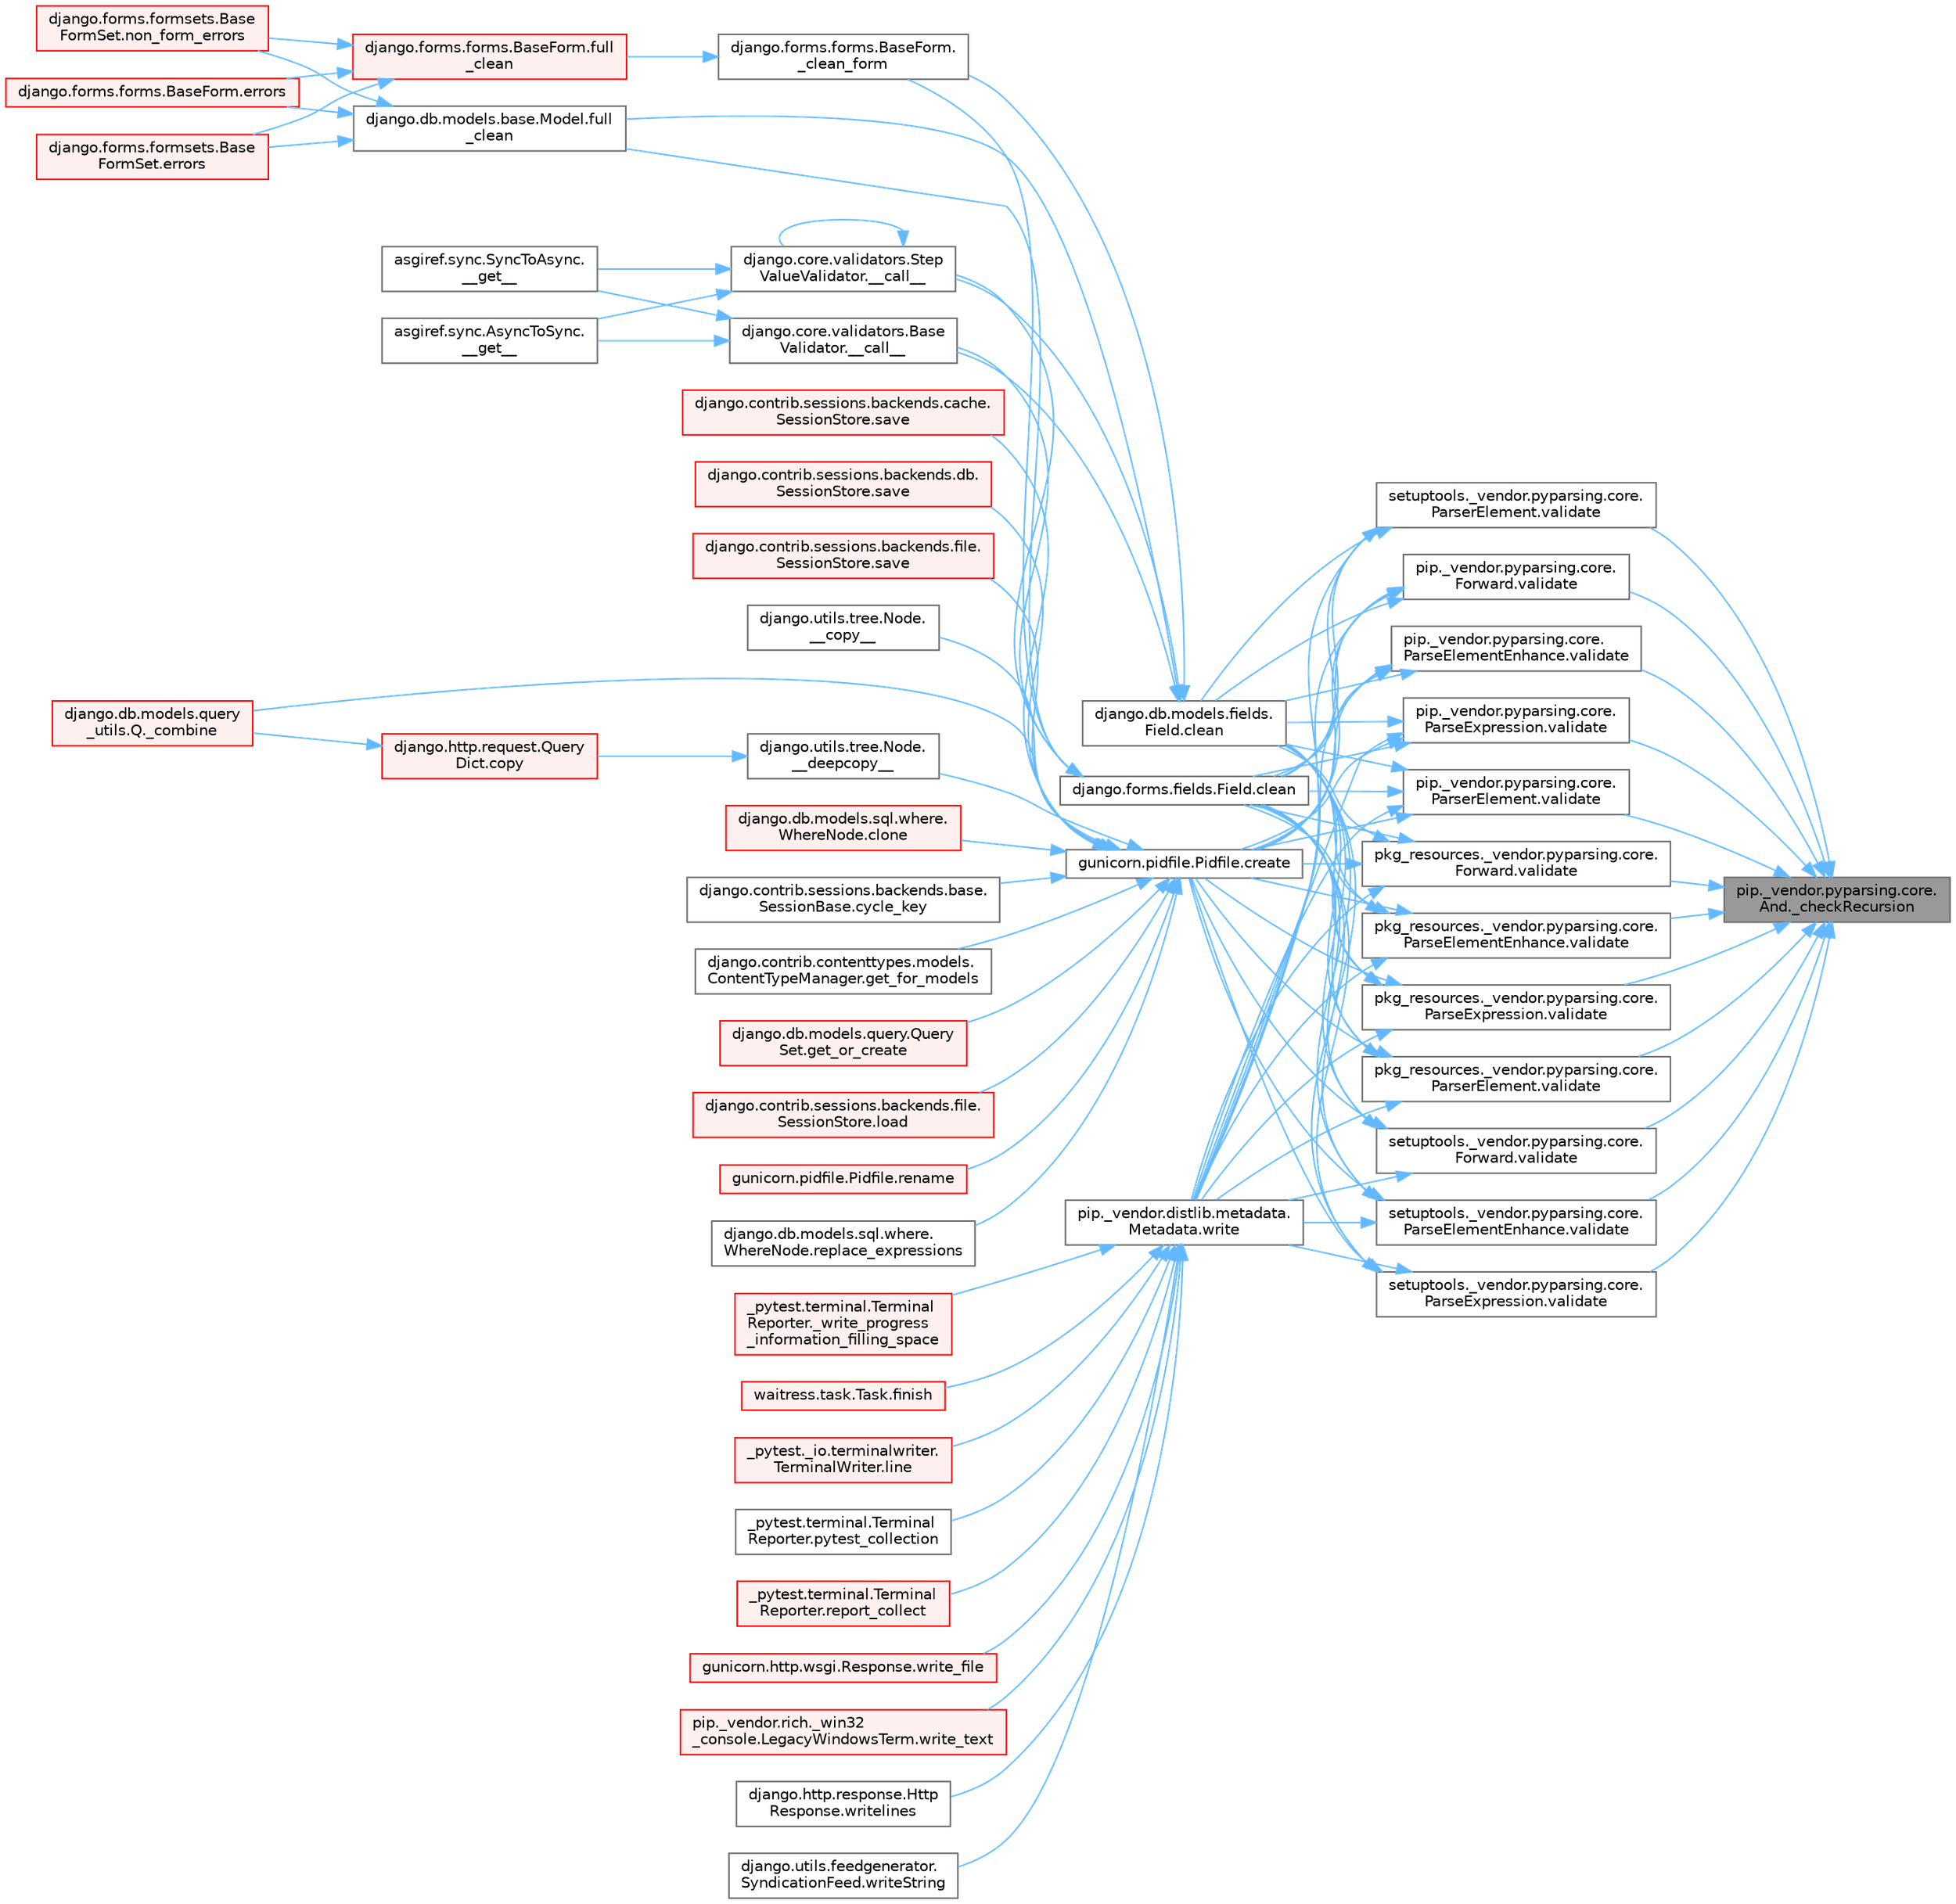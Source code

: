 digraph "pip._vendor.pyparsing.core.And._checkRecursion"
{
 // LATEX_PDF_SIZE
  bgcolor="transparent";
  edge [fontname=Helvetica,fontsize=10,labelfontname=Helvetica,labelfontsize=10];
  node [fontname=Helvetica,fontsize=10,shape=box,height=0.2,width=0.4];
  rankdir="RL";
  Node1 [id="Node000001",label="pip._vendor.pyparsing.core.\lAnd._checkRecursion",height=0.2,width=0.4,color="gray40", fillcolor="grey60", style="filled", fontcolor="black",tooltip=" "];
  Node1 -> Node2 [id="edge1_Node000001_Node000002",dir="back",color="steelblue1",style="solid",tooltip=" "];
  Node2 [id="Node000002",label="pip._vendor.pyparsing.core.\lForward.validate",height=0.2,width=0.4,color="grey40", fillcolor="white", style="filled",URL="$classpip_1_1__vendor_1_1pyparsing_1_1core_1_1_forward.html#a0f28b1d87a4cdc161454f9d3a7d19dea",tooltip=" "];
  Node2 -> Node3 [id="edge2_Node000002_Node000003",dir="back",color="steelblue1",style="solid",tooltip=" "];
  Node3 [id="Node000003",label="django.db.models.fields.\lField.clean",height=0.2,width=0.4,color="grey40", fillcolor="white", style="filled",URL="$classdjango_1_1db_1_1models_1_1fields_1_1_field.html#a4882fa20e9148ee8315b937e9cea41bf",tooltip=" "];
  Node3 -> Node4 [id="edge3_Node000003_Node000004",dir="back",color="steelblue1",style="solid",tooltip=" "];
  Node4 [id="Node000004",label="django.core.validators.Base\lValidator.__call__",height=0.2,width=0.4,color="grey40", fillcolor="white", style="filled",URL="$classdjango_1_1core_1_1validators_1_1_base_validator.html#ac718256582df714e061c6b927e045d12",tooltip=" "];
  Node4 -> Node5 [id="edge4_Node000004_Node000005",dir="back",color="steelblue1",style="solid",tooltip=" "];
  Node5 [id="Node000005",label="asgiref.sync.AsyncToSync.\l__get__",height=0.2,width=0.4,color="grey40", fillcolor="white", style="filled",URL="$classasgiref_1_1sync_1_1_async_to_sync.html#a23e9ef7a73da98dad9e3f4e65846969b",tooltip=" "];
  Node4 -> Node6 [id="edge5_Node000004_Node000006",dir="back",color="steelblue1",style="solid",tooltip=" "];
  Node6 [id="Node000006",label="asgiref.sync.SyncToAsync.\l__get__",height=0.2,width=0.4,color="grey40", fillcolor="white", style="filled",URL="$classasgiref_1_1sync_1_1_sync_to_async.html#aebdfbe3f01079a529fd2f39810597381",tooltip=" "];
  Node3 -> Node7 [id="edge6_Node000003_Node000007",dir="back",color="steelblue1",style="solid",tooltip=" "];
  Node7 [id="Node000007",label="django.core.validators.Step\lValueValidator.__call__",height=0.2,width=0.4,color="grey40", fillcolor="white", style="filled",URL="$classdjango_1_1core_1_1validators_1_1_step_value_validator.html#aebdbf74fe74c5b999350df9c1852714c",tooltip=" "];
  Node7 -> Node7 [id="edge7_Node000007_Node000007",dir="back",color="steelblue1",style="solid",tooltip=" "];
  Node7 -> Node5 [id="edge8_Node000007_Node000005",dir="back",color="steelblue1",style="solid",tooltip=" "];
  Node7 -> Node6 [id="edge9_Node000007_Node000006",dir="back",color="steelblue1",style="solid",tooltip=" "];
  Node3 -> Node8 [id="edge10_Node000003_Node000008",dir="back",color="steelblue1",style="solid",tooltip=" "];
  Node8 [id="Node000008",label="django.forms.forms.BaseForm.\l_clean_form",height=0.2,width=0.4,color="grey40", fillcolor="white", style="filled",URL="$classdjango_1_1forms_1_1forms_1_1_base_form.html#ae5eed108001c1a75985b75174fe23f1f",tooltip=" "];
  Node8 -> Node9 [id="edge11_Node000008_Node000009",dir="back",color="steelblue1",style="solid",tooltip=" "];
  Node9 [id="Node000009",label="django.forms.forms.BaseForm.full\l_clean",height=0.2,width=0.4,color="red", fillcolor="#FFF0F0", style="filled",URL="$classdjango_1_1forms_1_1forms_1_1_base_form.html#a396d2448f658dc84a0f0b473ffaae918",tooltip=" "];
  Node9 -> Node11 [id="edge12_Node000009_Node000011",dir="back",color="steelblue1",style="solid",tooltip=" "];
  Node11 [id="Node000011",label="django.forms.forms.BaseForm.errors",height=0.2,width=0.4,color="red", fillcolor="#FFF0F0", style="filled",URL="$classdjango_1_1forms_1_1forms_1_1_base_form.html#aca47cb75eb6c321d1c429b33eca94d49",tooltip=" "];
  Node9 -> Node596 [id="edge13_Node000009_Node000596",dir="back",color="steelblue1",style="solid",tooltip=" "];
  Node596 [id="Node000596",label="django.forms.formsets.Base\lFormSet.errors",height=0.2,width=0.4,color="red", fillcolor="#FFF0F0", style="filled",URL="$classdjango_1_1forms_1_1formsets_1_1_base_form_set.html#a9e249e2240c3ae2775249e3d3da42020",tooltip=" "];
  Node9 -> Node684 [id="edge14_Node000009_Node000684",dir="back",color="steelblue1",style="solid",tooltip=" "];
  Node684 [id="Node000684",label="django.forms.formsets.Base\lFormSet.non_form_errors",height=0.2,width=0.4,color="red", fillcolor="#FFF0F0", style="filled",URL="$classdjango_1_1forms_1_1formsets_1_1_base_form_set.html#a8b499fb5fdd72c59134bf40aeac2de3c",tooltip=" "];
  Node3 -> Node595 [id="edge15_Node000003_Node000595",dir="back",color="steelblue1",style="solid",tooltip=" "];
  Node595 [id="Node000595",label="django.db.models.base.Model.full\l_clean",height=0.2,width=0.4,color="grey40", fillcolor="white", style="filled",URL="$classdjango_1_1db_1_1models_1_1base_1_1_model.html#a2e68bd042bd3e52b086f8838eeaa416f",tooltip=" "];
  Node595 -> Node11 [id="edge16_Node000595_Node000011",dir="back",color="steelblue1",style="solid",tooltip=" "];
  Node595 -> Node596 [id="edge17_Node000595_Node000596",dir="back",color="steelblue1",style="solid",tooltip=" "];
  Node595 -> Node684 [id="edge18_Node000595_Node000684",dir="back",color="steelblue1",style="solid",tooltip=" "];
  Node2 -> Node594 [id="edge19_Node000002_Node000594",dir="back",color="steelblue1",style="solid",tooltip=" "];
  Node594 [id="Node000594",label="django.forms.fields.Field.clean",height=0.2,width=0.4,color="grey40", fillcolor="white", style="filled",URL="$classdjango_1_1forms_1_1fields_1_1_field.html#aee75acad433887bd31c6f298ebd77195",tooltip=" "];
  Node594 -> Node4 [id="edge20_Node000594_Node000004",dir="back",color="steelblue1",style="solid",tooltip=" "];
  Node594 -> Node7 [id="edge21_Node000594_Node000007",dir="back",color="steelblue1",style="solid",tooltip=" "];
  Node594 -> Node8 [id="edge22_Node000594_Node000008",dir="back",color="steelblue1",style="solid",tooltip=" "];
  Node594 -> Node595 [id="edge23_Node000594_Node000595",dir="back",color="steelblue1",style="solid",tooltip=" "];
  Node2 -> Node1168 [id="edge24_Node000002_Node001168",dir="back",color="steelblue1",style="solid",tooltip=" "];
  Node1168 [id="Node001168",label="gunicorn.pidfile.Pidfile.create",height=0.2,width=0.4,color="grey40", fillcolor="white", style="filled",URL="$classgunicorn_1_1pidfile_1_1_pidfile.html#a739ebe5daa90135eb5ab41ed81b0e31d",tooltip=" "];
  Node1168 -> Node292 [id="edge25_Node001168_Node000292",dir="back",color="steelblue1",style="solid",tooltip=" "];
  Node292 [id="Node000292",label="django.utils.tree.Node.\l__copy__",height=0.2,width=0.4,color="grey40", fillcolor="white", style="filled",URL="$classdjango_1_1utils_1_1tree_1_1_node.html#abae878f6b4500b8b241c23d8fac46e63",tooltip=" "];
  Node1168 -> Node293 [id="edge26_Node001168_Node000293",dir="back",color="steelblue1",style="solid",tooltip=" "];
  Node293 [id="Node000293",label="django.utils.tree.Node.\l__deepcopy__",height=0.2,width=0.4,color="grey40", fillcolor="white", style="filled",URL="$classdjango_1_1utils_1_1tree_1_1_node.html#a38840c46ded3963808edbeec90765d6b",tooltip=" "];
  Node293 -> Node294 [id="edge27_Node000293_Node000294",dir="back",color="steelblue1",style="solid",tooltip=" "];
  Node294 [id="Node000294",label="django.http.request.Query\lDict.copy",height=0.2,width=0.4,color="red", fillcolor="#FFF0F0", style="filled",URL="$classdjango_1_1http_1_1request_1_1_query_dict.html#ada9e4956e62868c5587b9ffde7b358b5",tooltip=" "];
  Node294 -> Node140 [id="edge28_Node000294_Node000140",dir="back",color="steelblue1",style="solid",tooltip=" "];
  Node140 [id="Node000140",label="django.db.models.query\l_utils.Q._combine",height=0.2,width=0.4,color="red", fillcolor="#FFF0F0", style="filled",URL="$classdjango_1_1db_1_1models_1_1query__utils_1_1_q.html#ade621b98231b73615e1aa3a726560c55",tooltip=" "];
  Node1168 -> Node140 [id="edge29_Node001168_Node000140",dir="back",color="steelblue1",style="solid",tooltip=" "];
  Node1168 -> Node514 [id="edge30_Node001168_Node000514",dir="back",color="steelblue1",style="solid",tooltip=" "];
  Node514 [id="Node000514",label="django.db.models.sql.where.\lWhereNode.clone",height=0.2,width=0.4,color="red", fillcolor="#FFF0F0", style="filled",URL="$classdjango_1_1db_1_1models_1_1sql_1_1where_1_1_where_node.html#a0faff63950b774ce4ad391ea1f6b6d2c",tooltip=" "];
  Node1168 -> Node69 [id="edge31_Node001168_Node000069",dir="back",color="steelblue1",style="solid",tooltip=" "];
  Node69 [id="Node000069",label="django.contrib.sessions.backends.base.\lSessionBase.cycle_key",height=0.2,width=0.4,color="grey40", fillcolor="white", style="filled",URL="$classdjango_1_1contrib_1_1sessions_1_1backends_1_1base_1_1_session_base.html#a6955e9bebe4e5b7d463bccfcf9181016",tooltip=" "];
  Node1168 -> Node670 [id="edge32_Node001168_Node000670",dir="back",color="steelblue1",style="solid",tooltip=" "];
  Node670 [id="Node000670",label="django.contrib.contenttypes.models.\lContentTypeManager.get_for_models",height=0.2,width=0.4,color="grey40", fillcolor="white", style="filled",URL="$classdjango_1_1contrib_1_1contenttypes_1_1models_1_1_content_type_manager.html#a541a2e215680799739b6f8c1b19ddda4",tooltip=" "];
  Node1168 -> Node671 [id="edge33_Node001168_Node000671",dir="back",color="steelblue1",style="solid",tooltip=" "];
  Node671 [id="Node000671",label="django.db.models.query.Query\lSet.get_or_create",height=0.2,width=0.4,color="red", fillcolor="#FFF0F0", style="filled",URL="$classdjango_1_1db_1_1models_1_1query_1_1_query_set.html#a0f727927ec4d1b9f3087b831cc911c59",tooltip=" "];
  Node1168 -> Node497 [id="edge34_Node001168_Node000497",dir="back",color="steelblue1",style="solid",tooltip=" "];
  Node497 [id="Node000497",label="django.contrib.sessions.backends.file.\lSessionStore.load",height=0.2,width=0.4,color="red", fillcolor="#FFF0F0", style="filled",URL="$classdjango_1_1contrib_1_1sessions_1_1backends_1_1file_1_1_session_store.html#a408fa63512306fbaa7bbb62742f0295f",tooltip=" "];
  Node1168 -> Node673 [id="edge35_Node001168_Node000673",dir="back",color="steelblue1",style="solid",tooltip=" "];
  Node673 [id="Node000673",label="gunicorn.pidfile.Pidfile.rename",height=0.2,width=0.4,color="red", fillcolor="#FFF0F0", style="filled",URL="$classgunicorn_1_1pidfile_1_1_pidfile.html#af03623bf56b92f594700ba5e5f25bc76",tooltip=" "];
  Node1168 -> Node674 [id="edge36_Node001168_Node000674",dir="back",color="steelblue1",style="solid",tooltip=" "];
  Node674 [id="Node000674",label="django.db.models.sql.where.\lWhereNode.replace_expressions",height=0.2,width=0.4,color="grey40", fillcolor="white", style="filled",URL="$classdjango_1_1db_1_1models_1_1sql_1_1where_1_1_where_node.html#a1cc3580a7f4a51605b52ae4a9653b3ac",tooltip=" "];
  Node1168 -> Node675 [id="edge37_Node001168_Node000675",dir="back",color="steelblue1",style="solid",tooltip=" "];
  Node675 [id="Node000675",label="django.contrib.sessions.backends.cache.\lSessionStore.save",height=0.2,width=0.4,color="red", fillcolor="#FFF0F0", style="filled",URL="$classdjango_1_1contrib_1_1sessions_1_1backends_1_1cache_1_1_session_store.html#a67e81d959c24e3a84b1e755a9a861c53",tooltip=" "];
  Node1168 -> Node286 [id="edge38_Node001168_Node000286",dir="back",color="steelblue1",style="solid",tooltip=" "];
  Node286 [id="Node000286",label="django.contrib.sessions.backends.db.\lSessionStore.save",height=0.2,width=0.4,color="red", fillcolor="#FFF0F0", style="filled",URL="$classdjango_1_1contrib_1_1sessions_1_1backends_1_1db_1_1_session_store.html#a68a6b4f159bd3dc969ec80b34c1622af",tooltip=" "];
  Node1168 -> Node678 [id="edge39_Node001168_Node000678",dir="back",color="steelblue1",style="solid",tooltip=" "];
  Node678 [id="Node000678",label="django.contrib.sessions.backends.file.\lSessionStore.save",height=0.2,width=0.4,color="red", fillcolor="#FFF0F0", style="filled",URL="$classdjango_1_1contrib_1_1sessions_1_1backends_1_1file_1_1_session_store.html#af170f9c112376eb1627509287bf9620f",tooltip=" "];
  Node2 -> Node616 [id="edge40_Node000002_Node000616",dir="back",color="steelblue1",style="solid",tooltip=" "];
  Node616 [id="Node000616",label="pip._vendor.distlib.metadata.\lMetadata.write",height=0.2,width=0.4,color="grey40", fillcolor="white", style="filled",URL="$classpip_1_1__vendor_1_1distlib_1_1metadata_1_1_metadata.html#a1a2c54572ca133a21190923864249820",tooltip=" "];
  Node616 -> Node182 [id="edge41_Node000616_Node000182",dir="back",color="steelblue1",style="solid",tooltip=" "];
  Node182 [id="Node000182",label="_pytest.terminal.Terminal\lReporter._write_progress\l_information_filling_space",height=0.2,width=0.4,color="red", fillcolor="#FFF0F0", style="filled",URL="$class__pytest_1_1terminal_1_1_terminal_reporter.html#a915f19bb955611b65c211c611c4568b1",tooltip=" "];
  Node616 -> Node185 [id="edge42_Node000616_Node000185",dir="back",color="steelblue1",style="solid",tooltip=" "];
  Node185 [id="Node000185",label="waitress.task.Task.finish",height=0.2,width=0.4,color="red", fillcolor="#FFF0F0", style="filled",URL="$classwaitress_1_1task_1_1_task.html#a1e94739ac27e14a159d0e17c6d3e54b2",tooltip=" "];
  Node616 -> Node254 [id="edge43_Node000616_Node000254",dir="back",color="steelblue1",style="solid",tooltip=" "];
  Node254 [id="Node000254",label="_pytest._io.terminalwriter.\lTerminalWriter.line",height=0.2,width=0.4,color="red", fillcolor="#FFF0F0", style="filled",URL="$class__pytest_1_1__io_1_1terminalwriter_1_1_terminal_writer.html#a70c206b6c71b946771673c95d93d5d5a",tooltip=" "];
  Node616 -> Node617 [id="edge44_Node000616_Node000617",dir="back",color="steelblue1",style="solid",tooltip=" "];
  Node617 [id="Node000617",label="_pytest.terminal.Terminal\lReporter.pytest_collection",height=0.2,width=0.4,color="grey40", fillcolor="white", style="filled",URL="$class__pytest_1_1terminal_1_1_terminal_reporter.html#a1c7fd0ed91d4a12bb30c452d893e467f",tooltip=" "];
  Node616 -> Node618 [id="edge45_Node000616_Node000618",dir="back",color="steelblue1",style="solid",tooltip=" "];
  Node618 [id="Node000618",label="_pytest.terminal.Terminal\lReporter.report_collect",height=0.2,width=0.4,color="red", fillcolor="#FFF0F0", style="filled",URL="$class__pytest_1_1terminal_1_1_terminal_reporter.html#a8aaee1238de041e936a2d65c80d5458b",tooltip=" "];
  Node616 -> Node621 [id="edge46_Node000616_Node000621",dir="back",color="steelblue1",style="solid",tooltip=" "];
  Node621 [id="Node000621",label="gunicorn.http.wsgi.Response.write_file",height=0.2,width=0.4,color="red", fillcolor="#FFF0F0", style="filled",URL="$classgunicorn_1_1http_1_1wsgi_1_1_response.html#a469fe7554d4ffcd4dd1497f24d216329",tooltip=" "];
  Node616 -> Node623 [id="edge47_Node000616_Node000623",dir="back",color="steelblue1",style="solid",tooltip=" "];
  Node623 [id="Node000623",label="pip._vendor.rich._win32\l_console.LegacyWindowsTerm.write_text",height=0.2,width=0.4,color="red", fillcolor="#FFF0F0", style="filled",URL="$classpip_1_1__vendor_1_1rich_1_1__win32__console_1_1_legacy_windows_term.html#a285165149598e15cac2caf4d03385612",tooltip=" "];
  Node616 -> Node625 [id="edge48_Node000616_Node000625",dir="back",color="steelblue1",style="solid",tooltip=" "];
  Node625 [id="Node000625",label="django.http.response.Http\lResponse.writelines",height=0.2,width=0.4,color="grey40", fillcolor="white", style="filled",URL="$classdjango_1_1http_1_1response_1_1_http_response.html#aceaa0c2997dfd21c34c44056e7292914",tooltip=" "];
  Node616 -> Node626 [id="edge49_Node000616_Node000626",dir="back",color="steelblue1",style="solid",tooltip=" "];
  Node626 [id="Node000626",label="django.utils.feedgenerator.\lSyndicationFeed.writeString",height=0.2,width=0.4,color="grey40", fillcolor="white", style="filled",URL="$classdjango_1_1utils_1_1feedgenerator_1_1_syndication_feed.html#a78aa2a245467085cb79cdca0dc35f677",tooltip=" "];
  Node1 -> Node3180 [id="edge50_Node000001_Node003180",dir="back",color="steelblue1",style="solid",tooltip=" "];
  Node3180 [id="Node003180",label="pip._vendor.pyparsing.core.\lParseElementEnhance.validate",height=0.2,width=0.4,color="grey40", fillcolor="white", style="filled",URL="$classpip_1_1__vendor_1_1pyparsing_1_1core_1_1_parse_element_enhance.html#ab5be36cf308ea69e5fee2c71090a0096",tooltip=" "];
  Node3180 -> Node3 [id="edge51_Node003180_Node000003",dir="back",color="steelblue1",style="solid",tooltip=" "];
  Node3180 -> Node594 [id="edge52_Node003180_Node000594",dir="back",color="steelblue1",style="solid",tooltip=" "];
  Node3180 -> Node1168 [id="edge53_Node003180_Node001168",dir="back",color="steelblue1",style="solid",tooltip=" "];
  Node3180 -> Node616 [id="edge54_Node003180_Node000616",dir="back",color="steelblue1",style="solid",tooltip=" "];
  Node1 -> Node3181 [id="edge55_Node000001_Node003181",dir="back",color="steelblue1",style="solid",tooltip=" "];
  Node3181 [id="Node003181",label="pip._vendor.pyparsing.core.\lParseExpression.validate",height=0.2,width=0.4,color="grey40", fillcolor="white", style="filled",URL="$classpip_1_1__vendor_1_1pyparsing_1_1core_1_1_parse_expression.html#a8be401f012c711d650f863e016b97c4a",tooltip=" "];
  Node3181 -> Node3 [id="edge56_Node003181_Node000003",dir="back",color="steelblue1",style="solid",tooltip=" "];
  Node3181 -> Node594 [id="edge57_Node003181_Node000594",dir="back",color="steelblue1",style="solid",tooltip=" "];
  Node3181 -> Node1168 [id="edge58_Node003181_Node001168",dir="back",color="steelblue1",style="solid",tooltip=" "];
  Node3181 -> Node616 [id="edge59_Node003181_Node000616",dir="back",color="steelblue1",style="solid",tooltip=" "];
  Node1 -> Node3182 [id="edge60_Node000001_Node003182",dir="back",color="steelblue1",style="solid",tooltip=" "];
  Node3182 [id="Node003182",label="pip._vendor.pyparsing.core.\lParserElement.validate",height=0.2,width=0.4,color="grey40", fillcolor="white", style="filled",URL="$classpip_1_1__vendor_1_1pyparsing_1_1core_1_1_parser_element.html#afc266ca344dfebdf3a4e745d49d485e3",tooltip=" "];
  Node3182 -> Node3 [id="edge61_Node003182_Node000003",dir="back",color="steelblue1",style="solid",tooltip=" "];
  Node3182 -> Node594 [id="edge62_Node003182_Node000594",dir="back",color="steelblue1",style="solid",tooltip=" "];
  Node3182 -> Node1168 [id="edge63_Node003182_Node001168",dir="back",color="steelblue1",style="solid",tooltip=" "];
  Node3182 -> Node616 [id="edge64_Node003182_Node000616",dir="back",color="steelblue1",style="solid",tooltip=" "];
  Node1 -> Node3183 [id="edge65_Node000001_Node003183",dir="back",color="steelblue1",style="solid",tooltip=" "];
  Node3183 [id="Node003183",label="pkg_resources._vendor.pyparsing.core.\lForward.validate",height=0.2,width=0.4,color="grey40", fillcolor="white", style="filled",URL="$classpkg__resources_1_1__vendor_1_1pyparsing_1_1core_1_1_forward.html#a41d4ed286f4253d8f35474781859dd0a",tooltip=" "];
  Node3183 -> Node3 [id="edge66_Node003183_Node000003",dir="back",color="steelblue1",style="solid",tooltip=" "];
  Node3183 -> Node594 [id="edge67_Node003183_Node000594",dir="back",color="steelblue1",style="solid",tooltip=" "];
  Node3183 -> Node1168 [id="edge68_Node003183_Node001168",dir="back",color="steelblue1",style="solid",tooltip=" "];
  Node3183 -> Node616 [id="edge69_Node003183_Node000616",dir="back",color="steelblue1",style="solid",tooltip=" "];
  Node1 -> Node3184 [id="edge70_Node000001_Node003184",dir="back",color="steelblue1",style="solid",tooltip=" "];
  Node3184 [id="Node003184",label="pkg_resources._vendor.pyparsing.core.\lParseElementEnhance.validate",height=0.2,width=0.4,color="grey40", fillcolor="white", style="filled",URL="$classpkg__resources_1_1__vendor_1_1pyparsing_1_1core_1_1_parse_element_enhance.html#a3dbe6297c10f82fc0b3f31644e9f9fcf",tooltip=" "];
  Node3184 -> Node3 [id="edge71_Node003184_Node000003",dir="back",color="steelblue1",style="solid",tooltip=" "];
  Node3184 -> Node594 [id="edge72_Node003184_Node000594",dir="back",color="steelblue1",style="solid",tooltip=" "];
  Node3184 -> Node1168 [id="edge73_Node003184_Node001168",dir="back",color="steelblue1",style="solid",tooltip=" "];
  Node3184 -> Node616 [id="edge74_Node003184_Node000616",dir="back",color="steelblue1",style="solid",tooltip=" "];
  Node1 -> Node3185 [id="edge75_Node000001_Node003185",dir="back",color="steelblue1",style="solid",tooltip=" "];
  Node3185 [id="Node003185",label="pkg_resources._vendor.pyparsing.core.\lParseExpression.validate",height=0.2,width=0.4,color="grey40", fillcolor="white", style="filled",URL="$classpkg__resources_1_1__vendor_1_1pyparsing_1_1core_1_1_parse_expression.html#adf93e55790582847b0ffb11c9872eabe",tooltip=" "];
  Node3185 -> Node3 [id="edge76_Node003185_Node000003",dir="back",color="steelblue1",style="solid",tooltip=" "];
  Node3185 -> Node594 [id="edge77_Node003185_Node000594",dir="back",color="steelblue1",style="solid",tooltip=" "];
  Node3185 -> Node1168 [id="edge78_Node003185_Node001168",dir="back",color="steelblue1",style="solid",tooltip=" "];
  Node3185 -> Node616 [id="edge79_Node003185_Node000616",dir="back",color="steelblue1",style="solid",tooltip=" "];
  Node1 -> Node3186 [id="edge80_Node000001_Node003186",dir="back",color="steelblue1",style="solid",tooltip=" "];
  Node3186 [id="Node003186",label="pkg_resources._vendor.pyparsing.core.\lParserElement.validate",height=0.2,width=0.4,color="grey40", fillcolor="white", style="filled",URL="$classpkg__resources_1_1__vendor_1_1pyparsing_1_1core_1_1_parser_element.html#ab4412d963b7f5ead3afc8b8c5a4c997e",tooltip=" "];
  Node3186 -> Node3 [id="edge81_Node003186_Node000003",dir="back",color="steelblue1",style="solid",tooltip=" "];
  Node3186 -> Node594 [id="edge82_Node003186_Node000594",dir="back",color="steelblue1",style="solid",tooltip=" "];
  Node3186 -> Node1168 [id="edge83_Node003186_Node001168",dir="back",color="steelblue1",style="solid",tooltip=" "];
  Node3186 -> Node616 [id="edge84_Node003186_Node000616",dir="back",color="steelblue1",style="solid",tooltip=" "];
  Node1 -> Node3187 [id="edge85_Node000001_Node003187",dir="back",color="steelblue1",style="solid",tooltip=" "];
  Node3187 [id="Node003187",label="setuptools._vendor.pyparsing.core.\lForward.validate",height=0.2,width=0.4,color="grey40", fillcolor="white", style="filled",URL="$classsetuptools_1_1__vendor_1_1pyparsing_1_1core_1_1_forward.html#afc6ce5ddaa0089775b7299cc54bef25c",tooltip=" "];
  Node3187 -> Node3 [id="edge86_Node003187_Node000003",dir="back",color="steelblue1",style="solid",tooltip=" "];
  Node3187 -> Node594 [id="edge87_Node003187_Node000594",dir="back",color="steelblue1",style="solid",tooltip=" "];
  Node3187 -> Node1168 [id="edge88_Node003187_Node001168",dir="back",color="steelblue1",style="solid",tooltip=" "];
  Node3187 -> Node616 [id="edge89_Node003187_Node000616",dir="back",color="steelblue1",style="solid",tooltip=" "];
  Node1 -> Node3188 [id="edge90_Node000001_Node003188",dir="back",color="steelblue1",style="solid",tooltip=" "];
  Node3188 [id="Node003188",label="setuptools._vendor.pyparsing.core.\lParseElementEnhance.validate",height=0.2,width=0.4,color="grey40", fillcolor="white", style="filled",URL="$classsetuptools_1_1__vendor_1_1pyparsing_1_1core_1_1_parse_element_enhance.html#ae97ec4db3be4e32d13c654fff641fe8a",tooltip=" "];
  Node3188 -> Node3 [id="edge91_Node003188_Node000003",dir="back",color="steelblue1",style="solid",tooltip=" "];
  Node3188 -> Node594 [id="edge92_Node003188_Node000594",dir="back",color="steelblue1",style="solid",tooltip=" "];
  Node3188 -> Node1168 [id="edge93_Node003188_Node001168",dir="back",color="steelblue1",style="solid",tooltip=" "];
  Node3188 -> Node616 [id="edge94_Node003188_Node000616",dir="back",color="steelblue1",style="solid",tooltip=" "];
  Node1 -> Node3189 [id="edge95_Node000001_Node003189",dir="back",color="steelblue1",style="solid",tooltip=" "];
  Node3189 [id="Node003189",label="setuptools._vendor.pyparsing.core.\lParseExpression.validate",height=0.2,width=0.4,color="grey40", fillcolor="white", style="filled",URL="$classsetuptools_1_1__vendor_1_1pyparsing_1_1core_1_1_parse_expression.html#a91a8e0f09cdd55fae0e1c284df915fc3",tooltip=" "];
  Node3189 -> Node3 [id="edge96_Node003189_Node000003",dir="back",color="steelblue1",style="solid",tooltip=" "];
  Node3189 -> Node594 [id="edge97_Node003189_Node000594",dir="back",color="steelblue1",style="solid",tooltip=" "];
  Node3189 -> Node1168 [id="edge98_Node003189_Node001168",dir="back",color="steelblue1",style="solid",tooltip=" "];
  Node3189 -> Node616 [id="edge99_Node003189_Node000616",dir="back",color="steelblue1",style="solid",tooltip=" "];
  Node1 -> Node3190 [id="edge100_Node000001_Node003190",dir="back",color="steelblue1",style="solid",tooltip=" "];
  Node3190 [id="Node003190",label="setuptools._vendor.pyparsing.core.\lParserElement.validate",height=0.2,width=0.4,color="grey40", fillcolor="white", style="filled",URL="$classsetuptools_1_1__vendor_1_1pyparsing_1_1core_1_1_parser_element.html#a9408e9b904e9cb0e2ac0bf81fcd23356",tooltip=" "];
  Node3190 -> Node3 [id="edge101_Node003190_Node000003",dir="back",color="steelblue1",style="solid",tooltip=" "];
  Node3190 -> Node594 [id="edge102_Node003190_Node000594",dir="back",color="steelblue1",style="solid",tooltip=" "];
  Node3190 -> Node1168 [id="edge103_Node003190_Node001168",dir="back",color="steelblue1",style="solid",tooltip=" "];
  Node3190 -> Node616 [id="edge104_Node003190_Node000616",dir="back",color="steelblue1",style="solid",tooltip=" "];
}
